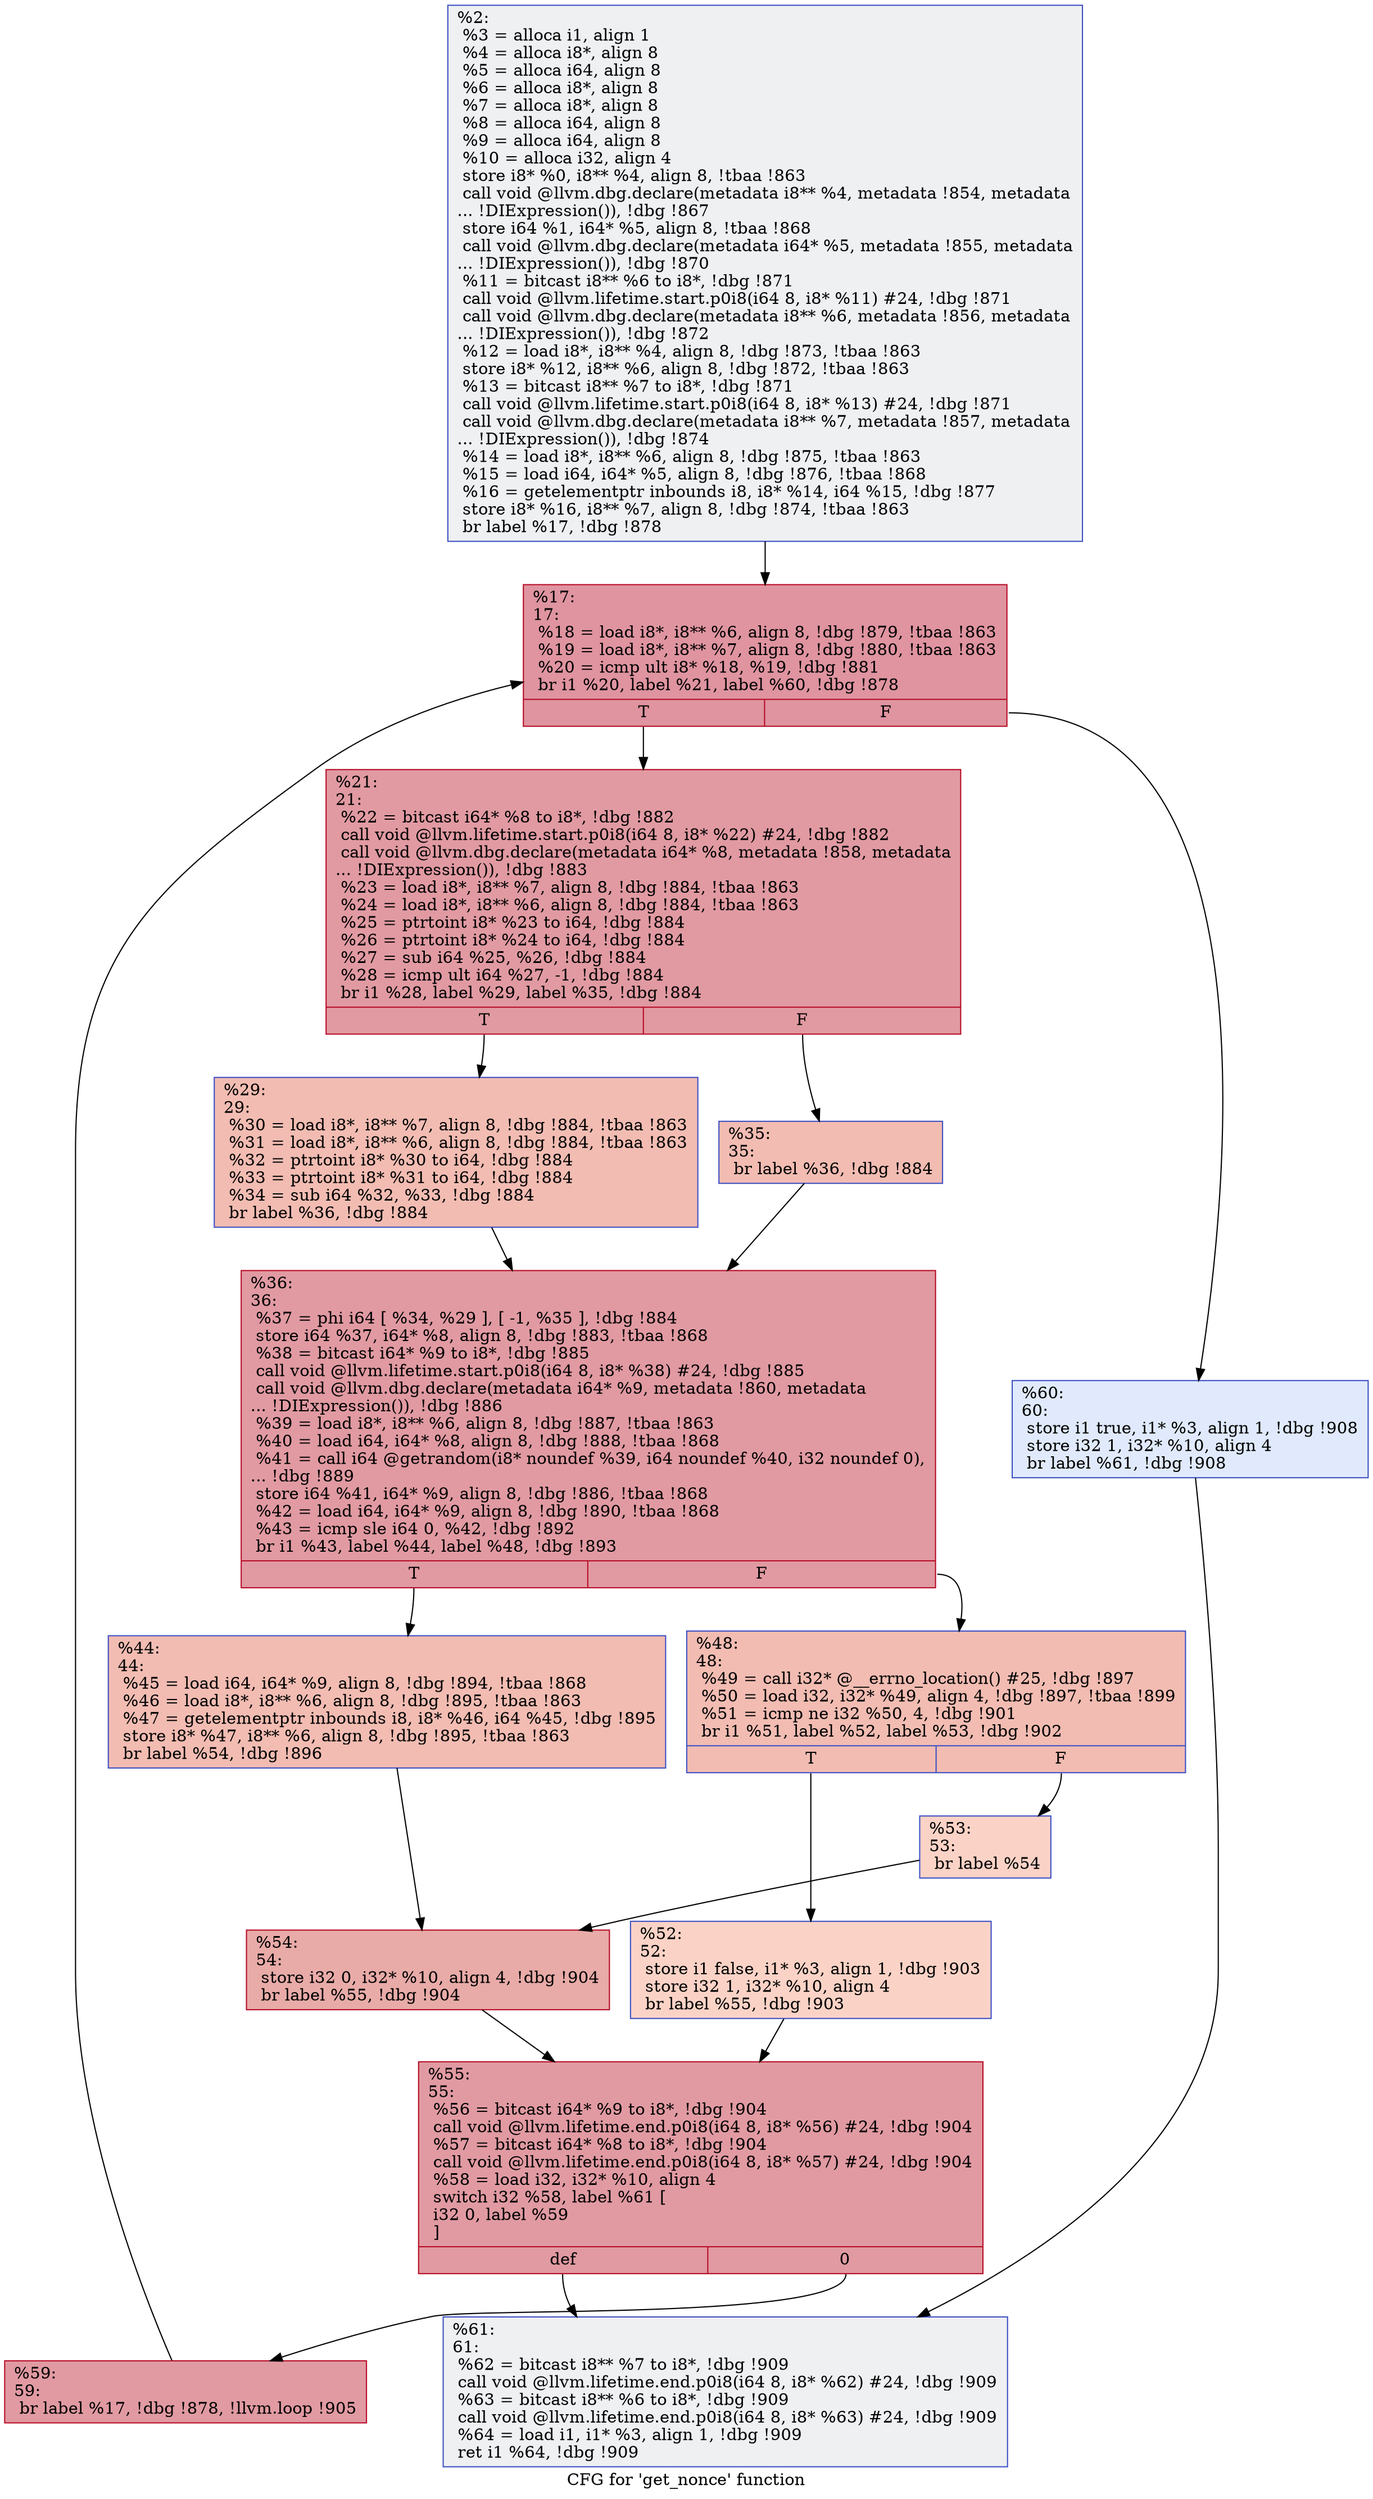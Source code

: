 digraph "CFG for 'get_nonce' function" {
	label="CFG for 'get_nonce' function";

	Node0x24df2a0 [shape=record,color="#3d50c3ff", style=filled, fillcolor="#d9dce170",label="{%2:\l  %3 = alloca i1, align 1\l  %4 = alloca i8*, align 8\l  %5 = alloca i64, align 8\l  %6 = alloca i8*, align 8\l  %7 = alloca i8*, align 8\l  %8 = alloca i64, align 8\l  %9 = alloca i64, align 8\l  %10 = alloca i32, align 4\l  store i8* %0, i8** %4, align 8, !tbaa !863\l  call void @llvm.dbg.declare(metadata i8** %4, metadata !854, metadata\l... !DIExpression()), !dbg !867\l  store i64 %1, i64* %5, align 8, !tbaa !868\l  call void @llvm.dbg.declare(metadata i64* %5, metadata !855, metadata\l... !DIExpression()), !dbg !870\l  %11 = bitcast i8** %6 to i8*, !dbg !871\l  call void @llvm.lifetime.start.p0i8(i64 8, i8* %11) #24, !dbg !871\l  call void @llvm.dbg.declare(metadata i8** %6, metadata !856, metadata\l... !DIExpression()), !dbg !872\l  %12 = load i8*, i8** %4, align 8, !dbg !873, !tbaa !863\l  store i8* %12, i8** %6, align 8, !dbg !872, !tbaa !863\l  %13 = bitcast i8** %7 to i8*, !dbg !871\l  call void @llvm.lifetime.start.p0i8(i64 8, i8* %13) #24, !dbg !871\l  call void @llvm.dbg.declare(metadata i8** %7, metadata !857, metadata\l... !DIExpression()), !dbg !874\l  %14 = load i8*, i8** %6, align 8, !dbg !875, !tbaa !863\l  %15 = load i64, i64* %5, align 8, !dbg !876, !tbaa !868\l  %16 = getelementptr inbounds i8, i8* %14, i64 %15, !dbg !877\l  store i8* %16, i8** %7, align 8, !dbg !874, !tbaa !863\l  br label %17, !dbg !878\l}"];
	Node0x24df2a0 -> Node0x24e1ca0;
	Node0x24e1ca0 [shape=record,color="#b70d28ff", style=filled, fillcolor="#b70d2870",label="{%17:\l17:                                               \l  %18 = load i8*, i8** %6, align 8, !dbg !879, !tbaa !863\l  %19 = load i8*, i8** %7, align 8, !dbg !880, !tbaa !863\l  %20 = icmp ult i8* %18, %19, !dbg !881\l  br i1 %20, label %21, label %60, !dbg !878\l|{<s0>T|<s1>F}}"];
	Node0x24e1ca0:s0 -> Node0x24e1cf0;
	Node0x24e1ca0:s1 -> Node0x24e2060;
	Node0x24e1cf0 [shape=record,color="#b70d28ff", style=filled, fillcolor="#bb1b2c70",label="{%21:\l21:                                               \l  %22 = bitcast i64* %8 to i8*, !dbg !882\l  call void @llvm.lifetime.start.p0i8(i64 8, i8* %22) #24, !dbg !882\l  call void @llvm.dbg.declare(metadata i64* %8, metadata !858, metadata\l... !DIExpression()), !dbg !883\l  %23 = load i8*, i8** %7, align 8, !dbg !884, !tbaa !863\l  %24 = load i8*, i8** %6, align 8, !dbg !884, !tbaa !863\l  %25 = ptrtoint i8* %23 to i64, !dbg !884\l  %26 = ptrtoint i8* %24 to i64, !dbg !884\l  %27 = sub i64 %25, %26, !dbg !884\l  %28 = icmp ult i64 %27, -1, !dbg !884\l  br i1 %28, label %29, label %35, !dbg !884\l|{<s0>T|<s1>F}}"];
	Node0x24e1cf0:s0 -> Node0x24e1d40;
	Node0x24e1cf0:s1 -> Node0x24e1d90;
	Node0x24e1d40 [shape=record,color="#3d50c3ff", style=filled, fillcolor="#e1675170",label="{%29:\l29:                                               \l  %30 = load i8*, i8** %7, align 8, !dbg !884, !tbaa !863\l  %31 = load i8*, i8** %6, align 8, !dbg !884, !tbaa !863\l  %32 = ptrtoint i8* %30 to i64, !dbg !884\l  %33 = ptrtoint i8* %31 to i64, !dbg !884\l  %34 = sub i64 %32, %33, !dbg !884\l  br label %36, !dbg !884\l}"];
	Node0x24e1d40 -> Node0x24e1de0;
	Node0x24e1d90 [shape=record,color="#3d50c3ff", style=filled, fillcolor="#e1675170",label="{%35:\l35:                                               \l  br label %36, !dbg !884\l}"];
	Node0x24e1d90 -> Node0x24e1de0;
	Node0x24e1de0 [shape=record,color="#b70d28ff", style=filled, fillcolor="#bb1b2c70",label="{%36:\l36:                                               \l  %37 = phi i64 [ %34, %29 ], [ -1, %35 ], !dbg !884\l  store i64 %37, i64* %8, align 8, !dbg !883, !tbaa !868\l  %38 = bitcast i64* %9 to i8*, !dbg !885\l  call void @llvm.lifetime.start.p0i8(i64 8, i8* %38) #24, !dbg !885\l  call void @llvm.dbg.declare(metadata i64* %9, metadata !860, metadata\l... !DIExpression()), !dbg !886\l  %39 = load i8*, i8** %6, align 8, !dbg !887, !tbaa !863\l  %40 = load i64, i64* %8, align 8, !dbg !888, !tbaa !868\l  %41 = call i64 @getrandom(i8* noundef %39, i64 noundef %40, i32 noundef 0),\l... !dbg !889\l  store i64 %41, i64* %9, align 8, !dbg !886, !tbaa !868\l  %42 = load i64, i64* %9, align 8, !dbg !890, !tbaa !868\l  %43 = icmp sle i64 0, %42, !dbg !892\l  br i1 %43, label %44, label %48, !dbg !893\l|{<s0>T|<s1>F}}"];
	Node0x24e1de0:s0 -> Node0x24e1e30;
	Node0x24e1de0:s1 -> Node0x24e1e80;
	Node0x24e1e30 [shape=record,color="#3d50c3ff", style=filled, fillcolor="#e1675170",label="{%44:\l44:                                               \l  %45 = load i64, i64* %9, align 8, !dbg !894, !tbaa !868\l  %46 = load i8*, i8** %6, align 8, !dbg !895, !tbaa !863\l  %47 = getelementptr inbounds i8, i8* %46, i64 %45, !dbg !895\l  store i8* %47, i8** %6, align 8, !dbg !895, !tbaa !863\l  br label %54, !dbg !896\l}"];
	Node0x24e1e30 -> Node0x24e1f70;
	Node0x24e1e80 [shape=record,color="#3d50c3ff", style=filled, fillcolor="#e1675170",label="{%48:\l48:                                               \l  %49 = call i32* @__errno_location() #25, !dbg !897\l  %50 = load i32, i32* %49, align 4, !dbg !897, !tbaa !899\l  %51 = icmp ne i32 %50, 4, !dbg !901\l  br i1 %51, label %52, label %53, !dbg !902\l|{<s0>T|<s1>F}}"];
	Node0x24e1e80:s0 -> Node0x24e1ed0;
	Node0x24e1e80:s1 -> Node0x24e1f20;
	Node0x24e1ed0 [shape=record,color="#3d50c3ff", style=filled, fillcolor="#f59c7d70",label="{%52:\l52:                                               \l  store i1 false, i1* %3, align 1, !dbg !903\l  store i32 1, i32* %10, align 4\l  br label %55, !dbg !903\l}"];
	Node0x24e1ed0 -> Node0x24e1fc0;
	Node0x24e1f20 [shape=record,color="#3d50c3ff", style=filled, fillcolor="#f59c7d70",label="{%53:\l53:                                               \l  br label %54\l}"];
	Node0x24e1f20 -> Node0x24e1f70;
	Node0x24e1f70 [shape=record,color="#b70d28ff", style=filled, fillcolor="#cc403a70",label="{%54:\l54:                                               \l  store i32 0, i32* %10, align 4, !dbg !904\l  br label %55, !dbg !904\l}"];
	Node0x24e1f70 -> Node0x24e1fc0;
	Node0x24e1fc0 [shape=record,color="#b70d28ff", style=filled, fillcolor="#bb1b2c70",label="{%55:\l55:                                               \l  %56 = bitcast i64* %9 to i8*, !dbg !904\l  call void @llvm.lifetime.end.p0i8(i64 8, i8* %56) #24, !dbg !904\l  %57 = bitcast i64* %8 to i8*, !dbg !904\l  call void @llvm.lifetime.end.p0i8(i64 8, i8* %57) #24, !dbg !904\l  %58 = load i32, i32* %10, align 4\l  switch i32 %58, label %61 [\l    i32 0, label %59\l  ]\l|{<s0>def|<s1>0}}"];
	Node0x24e1fc0:s0 -> Node0x24e20b0;
	Node0x24e1fc0:s1 -> Node0x24e2010;
	Node0x24e2010 [shape=record,color="#b70d28ff", style=filled, fillcolor="#bb1b2c70",label="{%59:\l59:                                               \l  br label %17, !dbg !878, !llvm.loop !905\l}"];
	Node0x24e2010 -> Node0x24e1ca0;
	Node0x24e2060 [shape=record,color="#3d50c3ff", style=filled, fillcolor="#b9d0f970",label="{%60:\l60:                                               \l  store i1 true, i1* %3, align 1, !dbg !908\l  store i32 1, i32* %10, align 4\l  br label %61, !dbg !908\l}"];
	Node0x24e2060 -> Node0x24e20b0;
	Node0x24e20b0 [shape=record,color="#3d50c3ff", style=filled, fillcolor="#d9dce170",label="{%61:\l61:                                               \l  %62 = bitcast i8** %7 to i8*, !dbg !909\l  call void @llvm.lifetime.end.p0i8(i64 8, i8* %62) #24, !dbg !909\l  %63 = bitcast i8** %6 to i8*, !dbg !909\l  call void @llvm.lifetime.end.p0i8(i64 8, i8* %63) #24, !dbg !909\l  %64 = load i1, i1* %3, align 1, !dbg !909\l  ret i1 %64, !dbg !909\l}"];
}
